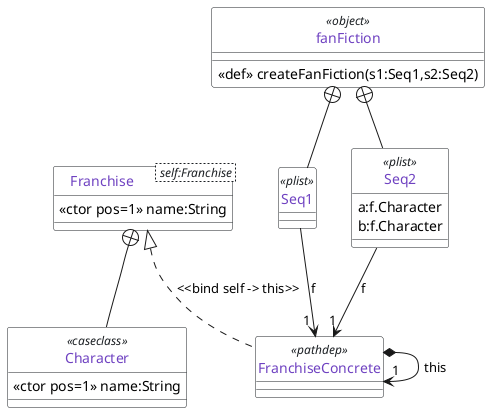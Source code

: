 @startuml
class Franchise< self:Franchise > {
    <<ctor pos=1>> name:String
}

class Character <<caseclass>> {
    <<ctor pos=1>> name:String
}

class FranchiseConcrete <<pathdep>> 

FranchiseConcrete *--> "\n\n\n\n1" FranchiseConcrete : this 
Franchise <|.. FranchiseConcrete : <<bind self -> this>>

class Seq1 <<plist>> {
    
} 
class Seq2 <<plist>> {
   a:f.Character
   b:f.Character 
}


Franchise +-- Character 

fanFiction +-- Seq1 
fanFiction +-- Seq2 

Seq1 --> "1 " FranchiseConcrete : f 
Seq2 --> "1"  FranchiseConcrete: f 

class fanFiction <<object>> {
  <<def>> createFanFiction(s1:Seq1,s2:Seq2)
}

hide circle 
skinparam defaultFontName Source Code Pro

skinparam ClassStereotypeFontColor #1b1f23

skinparam class {
    BackgroundColor White
    BorderColor #1b1f23
    ArrowColor #1b1f23
    FontColor #6f42c1
}

skinparam note {
    BackgroundColor White
    BorderColor #1b1f23
    ArrowColor #1b1f23
    FontColor #d73a49
}


skinparam stereotype {
    FontColor #d73a49
}
@enduml